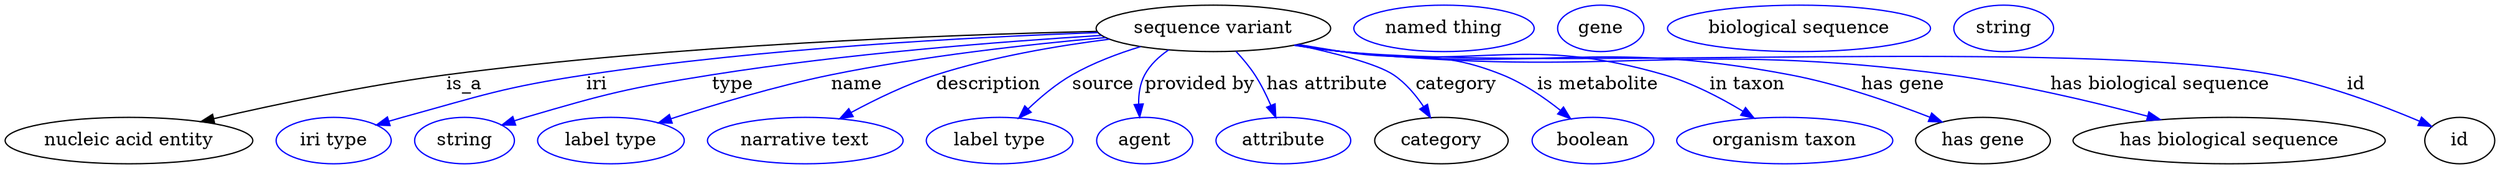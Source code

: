 digraph {
	graph [bb="0,0,1919.5,123"];
	node [label="\N"];
	"sequence variant"	[height=0.5,
		label="sequence variant",
		pos="932.54,105",
		width=2.5095];
	"nucleic acid entity"	[height=0.5,
		pos="95.542,18",
		width=2.6539];
	"sequence variant" -> "nucleic acid entity"	[label=is_a,
		lp="355.54,61.5",
		pos="e,151.34,32.69 842.81,102.63 726.67,99.946 518.24,92.072 341.54,69 279.89,60.95 210.55,46.343 161.24,34.988"];
	iri	[color=blue,
		height=0.5,
		label="iri type",
		pos="253.54,18",
		width=1.2277];
	"sequence variant" -> iri	[color=blue,
		label=iri,
		lp="456.54,61.5",
		pos="e,286.84,29.913 843.31,101.76 745.84,98.333 585.34,89.822 448.54,69 384.91,59.316 369.61,53.009 307.54,36 303.97,35.02 300.27,33.96 \
296.57,32.865",
		style=solid];
	type	[color=blue,
		height=0.5,
		label=string,
		pos="354.54,18",
		width=1.0652];
	"sequence variant" -> type	[color=blue,
		label=type,
		lp="561.54,61.5",
		pos="e,383.19,29.989 846.05,99.531 767.35,94.67 648.14,85.319 545.54,69 480.7,58.686 464.53,54.534 401.54,36 398.64,35.146 395.65,34.209 \
392.66,33.227",
		style=solid];
	name	[color=blue,
		height=0.5,
		label="label type",
		pos="467.54,18",
		width=1.5707];
	"sequence variant" -> name	[color=blue,
		label=name,
		lp="657.54,61.5",
		pos="e,504.23,31.738 849.29,97.88 789.87,92.6 708.28,83.491 637.54,69 595.02,60.29 547.74,45.995 513.86,34.917",
		style=solid];
	description	[color=blue,
		height=0.5,
		label="narrative text",
		pos="617.54,18",
		width=2.0943];
	"sequence variant" -> description	[color=blue,
		label=description,
		lp="759.04,61.5",
		pos="e,644.05,34.858 852.45,96.627 811.68,91.445 761.73,82.877 718.54,69 695.81,61.696 671.8,49.994 652.9,39.747",
		style=solid];
	source	[color=blue,
		height=0.5,
		label="label type",
		pos="767.54,18",
		width=1.5707];
	"sequence variant" -> source	[color=blue,
		label=source,
		lp="847.54,61.5",
		pos="e,782.32,35.382 876.32,90.839 858.76,85.463 839.76,78.279 823.54,69 811.22,61.951 799.25,51.852 789.56,42.574",
		style=solid];
	"provided by"	[color=blue,
		height=0.5,
		label=agent,
		pos="879.54,18",
		width=1.0291];
	"sequence variant" -> "provided by"	[color=blue,
		label="provided by",
		lp="922.04,61.5",
		pos="e,875.66,36.192 898.03,88.321 890.63,83.258 883.77,76.866 879.54,69 875.87,62.168 874.76,54.012 874.87,46.289",
		style=solid];
	"has attribute"	[color=blue,
		height=0.5,
		label=attribute,
		pos="986.54,18",
		width=1.4443];
	"sequence variant" -> "has attribute"	[color=blue,
		label="has attribute",
		lp="1020.5,61.5",
		pos="e,980.69,35.908 950.02,87.125 955.11,81.651 960.41,75.346 964.54,69 969.27,61.737 973.43,53.287 976.82,45.422",
		style=solid];
	category	[height=0.5,
		pos="1107.5,18",
		width=1.4263];
	"sequence variant" -> category	[color=blue,
		label=category,
		lp="1119,61.5",
		pos="e,1099.4,35.789 996.6,92.282 1026.8,85.879 1059,77.53 1071.5,69 1080.7,62.779 1088.3,53.415 1094.2,44.467",
		style=solid];
	"is metabolite"	[color=blue,
		height=0.5,
		label=boolean,
		pos="1223.5,18",
		width=1.2999];
	"sequence variant" -> "is metabolite"	[color=blue,
		label="is metabolite",
		lp="1228.5,61.5",
		pos="e,1206.5,34.968 998,92.524 1009.2,90.631 1020.7,88.725 1031.5,87 1086.1,78.324 1103.4,89.81 1154.5,69 1170.5,62.526 1186.1,51.629 \
1198.5,41.658",
		style=solid];
	"in taxon"	[color=blue,
		height=0.5,
		label="organism taxon",
		pos="1371.5,18",
		width=2.3109];
	"sequence variant" -> "in taxon"	[color=blue,
		label="in taxon",
		lp="1343.5,61.5",
		pos="e,1348.2,35.351 996.05,92.151 1007.8,90.224 1020,88.403 1031.5,87 1141.2,73.633 1173.5,100.09 1279.5,69 1300.8,62.773 1322.6,51.157 \
1339.7,40.687",
		style=solid];
	"has gene"	[height=0.5,
		pos="1524.5,18",
		width=1.4443];
	"sequence variant" -> "has gene"	[color=blue,
		label="has gene",
		lp="1462.5,61.5",
		pos="e,1493.2,32.405 995.49,92.045 1007.4,90.104 1019.8,88.305 1031.5,87 1184.1,69.978 1225.7,97.841 1376.5,69 1413.8,61.883 1454.4,47.643 \
1483.7,36.174",
		style=solid];
	"has biological sequence"	[height=0.5,
		pos="1714.5,18",
		width=3.34];
	"sequence variant" -> "has biological sequence"	[color=blue,
		label="has biological sequence",
		lp="1661,61.5",
		pos="e,1661.4,34.274 995.22,91.959 1007.2,90.013 1019.7,88.235 1031.5,87 1238.1,65.377 1292.7,96.544 1498.5,69 1550.7,62.015 1608.9,48.211 \
1651.6,36.874",
		style=solid];
	id	[height=0.5,
		pos="1892.5,18",
		width=0.75];
	"sequence variant" -> id	[color=blue,
		label=id,
		lp="1812.5,61.5",
		pos="e,1870.8,28.991 994.67,91.915 1006.9,89.947 1019.6,88.172 1031.5,87 1190.4,71.453 1592.5,97.686 1749.5,69 1789.3,61.727 1833,45.136 \
1861.4,33.054",
		style=solid];
	"named thing_category"	[color=blue,
		height=0.5,
		label="named thing",
		pos="1110.5,105",
		width=1.9318];
	"sequence variant_has gene"	[color=blue,
		height=0.5,
		label=gene,
		pos="1231.5,105",
		width=0.92075];
	"sequence variant_has biological sequence"	[color=blue,
		height=0.5,
		label="biological sequence",
		pos="1384.5,105",
		width=2.8164];
	"sequence variant_id"	[color=blue,
		height=0.5,
		label=string,
		pos="1542.5,105",
		width=1.0652];
}
